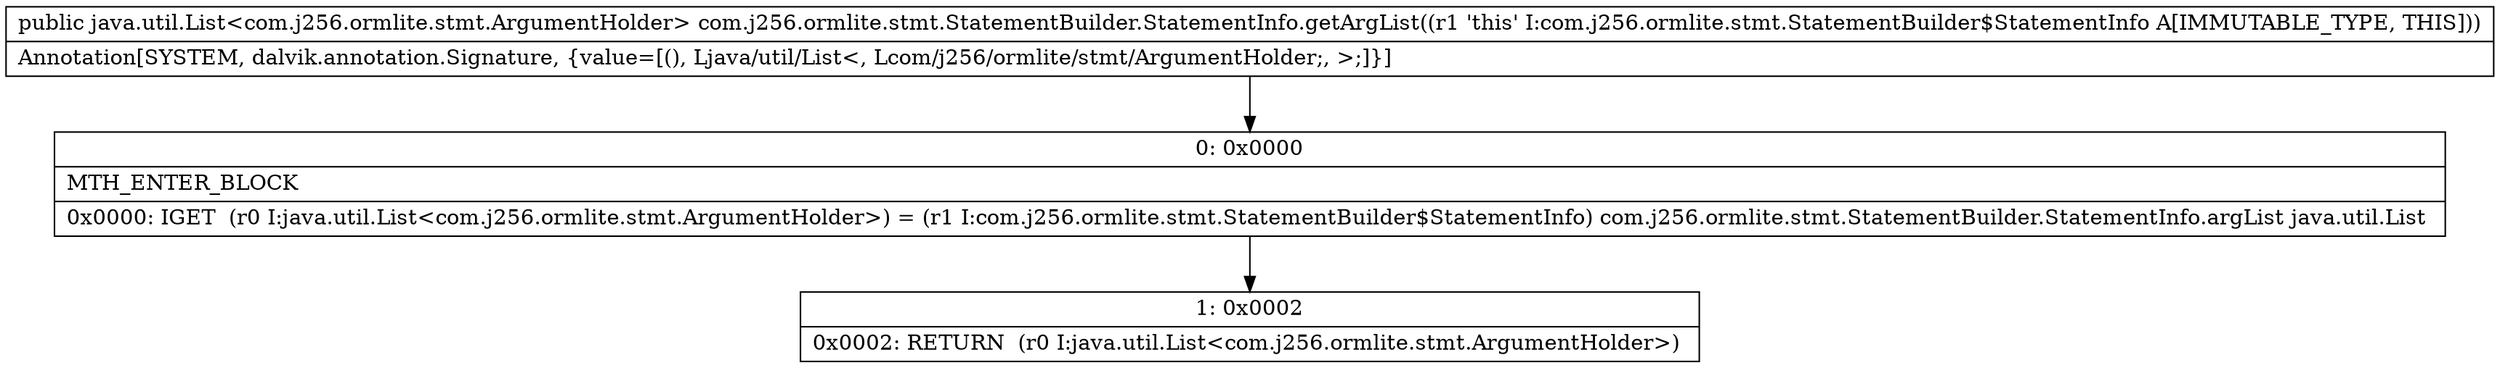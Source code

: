 digraph "CFG forcom.j256.ormlite.stmt.StatementBuilder.StatementInfo.getArgList()Ljava\/util\/List;" {
Node_0 [shape=record,label="{0\:\ 0x0000|MTH_ENTER_BLOCK\l|0x0000: IGET  (r0 I:java.util.List\<com.j256.ormlite.stmt.ArgumentHolder\>) = (r1 I:com.j256.ormlite.stmt.StatementBuilder$StatementInfo) com.j256.ormlite.stmt.StatementBuilder.StatementInfo.argList java.util.List \l}"];
Node_1 [shape=record,label="{1\:\ 0x0002|0x0002: RETURN  (r0 I:java.util.List\<com.j256.ormlite.stmt.ArgumentHolder\>) \l}"];
MethodNode[shape=record,label="{public java.util.List\<com.j256.ormlite.stmt.ArgumentHolder\> com.j256.ormlite.stmt.StatementBuilder.StatementInfo.getArgList((r1 'this' I:com.j256.ormlite.stmt.StatementBuilder$StatementInfo A[IMMUTABLE_TYPE, THIS]))  | Annotation[SYSTEM, dalvik.annotation.Signature, \{value=[(), Ljava\/util\/List\<, Lcom\/j256\/ormlite\/stmt\/ArgumentHolder;, \>;]\}]\l}"];
MethodNode -> Node_0;
Node_0 -> Node_1;
}

